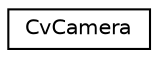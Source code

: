 digraph "Graphical Class Hierarchy"
{
 // LATEX_PDF_SIZE
  edge [fontname="Helvetica",fontsize="10",labelfontname="Helvetica",labelfontsize="10"];
  node [fontname="Helvetica",fontsize="10",shape=record];
  rankdir="LR";
  Node0 [label="CvCamera",height=0.2,width=0.4,color="black", fillcolor="white", style="filled",URL="$struct_cv_camera.html",tooltip=" "];
}
